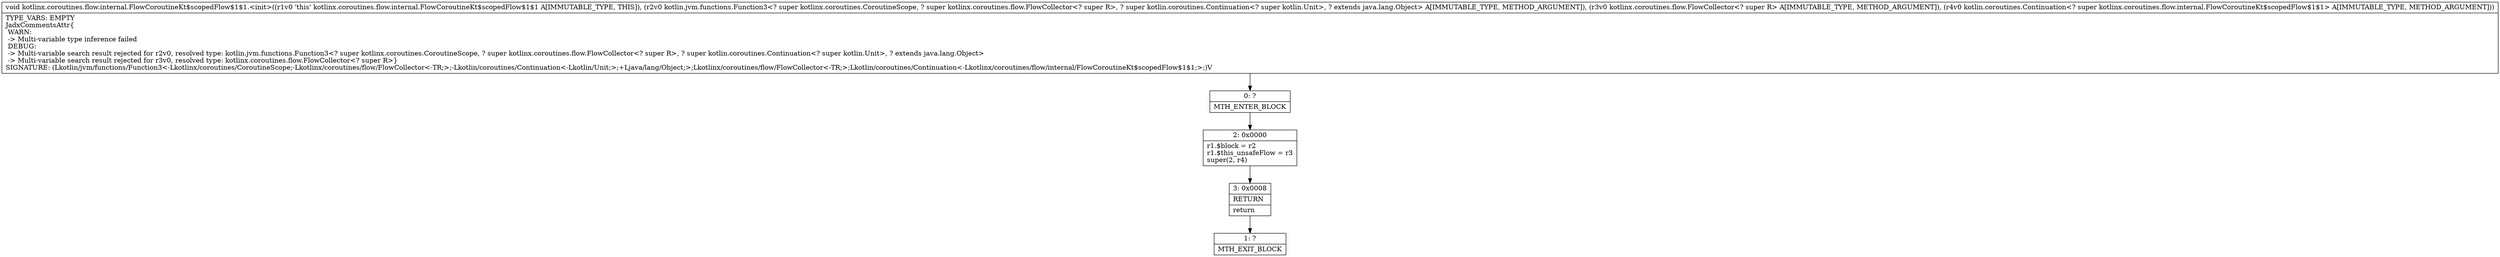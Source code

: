 digraph "CFG forkotlinx.coroutines.flow.internal.FlowCoroutineKt$scopedFlow$1$1.\<init\>(Lkotlin\/jvm\/functions\/Function3;Lkotlinx\/coroutines\/flow\/FlowCollector;Lkotlin\/coroutines\/Continuation;)V" {
Node_0 [shape=record,label="{0\:\ ?|MTH_ENTER_BLOCK\l}"];
Node_2 [shape=record,label="{2\:\ 0x0000|r1.$block = r2\lr1.$this_unsafeFlow = r3\lsuper(2, r4)\l}"];
Node_3 [shape=record,label="{3\:\ 0x0008|RETURN\l|return\l}"];
Node_1 [shape=record,label="{1\:\ ?|MTH_EXIT_BLOCK\l}"];
MethodNode[shape=record,label="{void kotlinx.coroutines.flow.internal.FlowCoroutineKt$scopedFlow$1$1.\<init\>((r1v0 'this' kotlinx.coroutines.flow.internal.FlowCoroutineKt$scopedFlow$1$1 A[IMMUTABLE_TYPE, THIS]), (r2v0 kotlin.jvm.functions.Function3\<? super kotlinx.coroutines.CoroutineScope, ? super kotlinx.coroutines.flow.FlowCollector\<? super R\>, ? super kotlin.coroutines.Continuation\<? super kotlin.Unit\>, ? extends java.lang.Object\> A[IMMUTABLE_TYPE, METHOD_ARGUMENT]), (r3v0 kotlinx.coroutines.flow.FlowCollector\<? super R\> A[IMMUTABLE_TYPE, METHOD_ARGUMENT]), (r4v0 kotlin.coroutines.Continuation\<? super kotlinx.coroutines.flow.internal.FlowCoroutineKt$scopedFlow$1$1\> A[IMMUTABLE_TYPE, METHOD_ARGUMENT]))  | TYPE_VARS: EMPTY\lJadxCommentsAttr\{\l WARN: \l \-\> Multi\-variable type inference failed\l DEBUG: \l \-\> Multi\-variable search result rejected for r2v0, resolved type: kotlin.jvm.functions.Function3\<? super kotlinx.coroutines.CoroutineScope, ? super kotlinx.coroutines.flow.FlowCollector\<? super R\>, ? super kotlin.coroutines.Continuation\<? super kotlin.Unit\>, ? extends java.lang.Object\>\l \-\> Multi\-variable search result rejected for r3v0, resolved type: kotlinx.coroutines.flow.FlowCollector\<? super R\>\}\lSIGNATURE: (Lkotlin\/jvm\/functions\/Function3\<\-Lkotlinx\/coroutines\/CoroutineScope;\-Lkotlinx\/coroutines\/flow\/FlowCollector\<\-TR;\>;\-Lkotlin\/coroutines\/Continuation\<\-Lkotlin\/Unit;\>;+Ljava\/lang\/Object;\>;Lkotlinx\/coroutines\/flow\/FlowCollector\<\-TR;\>;Lkotlin\/coroutines\/Continuation\<\-Lkotlinx\/coroutines\/flow\/internal\/FlowCoroutineKt$scopedFlow$1$1;\>;)V\l}"];
MethodNode -> Node_0;Node_0 -> Node_2;
Node_2 -> Node_3;
Node_3 -> Node_1;
}

